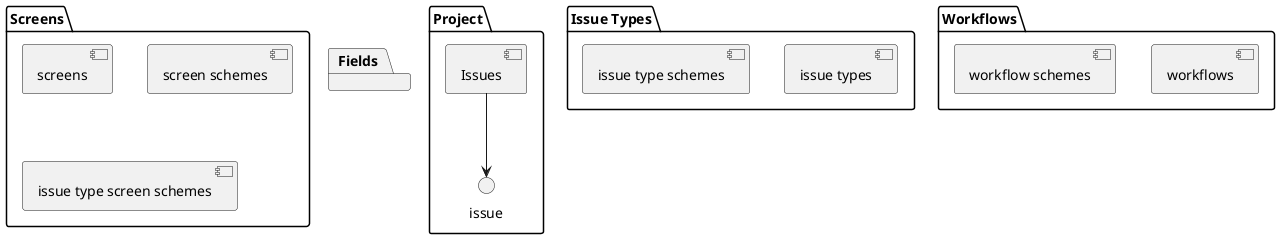 @startuml

package "Project" {

    [Issues] --> issue
}

package "Issue Types" {
    [issue types]
    [issue type schemes]
}

package "Workflows" {
    [workflows]
    [workflow schemes]
}
package "Screens" {
    [screens]
    [screen schemes]
    [issue type screen schemes]
}
package "Fields" {
}

@enduml